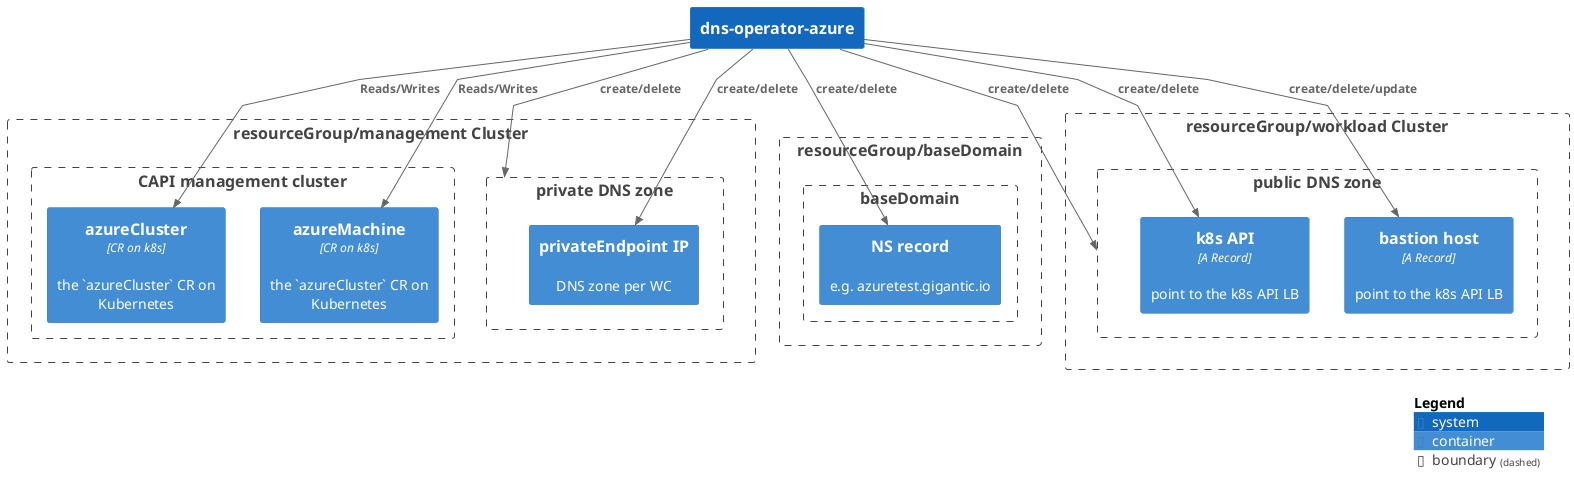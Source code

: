 @startuml
!include <C4/C4_Container>

LAYOUT_WITH_LEGEND()
skinparam linetype polyline

'Container(azure, "Azure")
'System_Ext(systemExt, "system ext")

'TODO: 
'* describe arrows better
'* describe containers
'* play a bit with legend
'* play a bit with colours and tags
'* play a bit with arangement

System(DNSOperatorAzure, "dns-operator-azure")

Boundary(managementClusterResourceGroup, "resourceGroup/management Cluster"){
    Boundary(managementClusterK8s, "CAPI management cluster"){

        Container(azureClusterCR, "azureCluster", "CR on k8s", "the `azureCluster` CR on Kubernetes")
        Container(azureMachineCR, "azureMachine", "CR on k8s", "the `azureCluster` CR on Kubernetes")
    }

    Boundary(privateDNSzone, "private DNS zone"){
        Container(privateEndpointIP, "privateEndpoint IP", "", "DNS zone per WC")
    }
}

Boundary(baseDomainResourceGroup, "resourceGroup/baseDomain"){

    Boundary(baseDomain, "baseDomain"){
        Container(workloadClusterNSRecord, "NS record", "", "e.g. azuretest.gigantic.io")
    }
}

Boundary(workloadClusterResourceGroup, "resourceGroup/workload Cluster"){

    Boundary(workloadClusterPublicDNSzone, "public DNS zone"){
        Container(apiserverARecord, "k8s API" , "A Record", "point to the k8s API LB")
        Container(bastionARecord, "bastion host" , "A Record", "point to the k8s API LB")
    }
    'Container(publicDNSzone, "public DNS zone", "", "cluster scoped public DNS zone")
}

Rel(DNSOperatorAzure, azureClusterCR, "Reads/Writes")
Rel(DNSOperatorAzure, azureMachineCR, "Reads/Writes")

Rel(DNSOperatorAzure,workloadClusterPublicDNSzone,"create/delete")
Rel(DNSOperatorAzure,apiserverARecord,"create/delete")
Rel(DNSOperatorAzure, bastionARecord, "create/delete/update")

Rel(DNSOperatorAzure, workloadClusterNSRecord, "create/delete")

Rel(DNSOperatorAzure,privateDNSzone,"create/delete")
Rel(DNSOperatorAzure,privateEndpointIP,"create/delete")


'Person(personAlias, "Label", "Optional Description")
'Container(containerAlias, "Label", "Technology", "Optional Description")
'System(systemAlias, "Label", "Optional Description")

'Rel(personAlias, containerAlias, "Label", "Optional Technology")



SHOW_LEGEND()
@enduml
